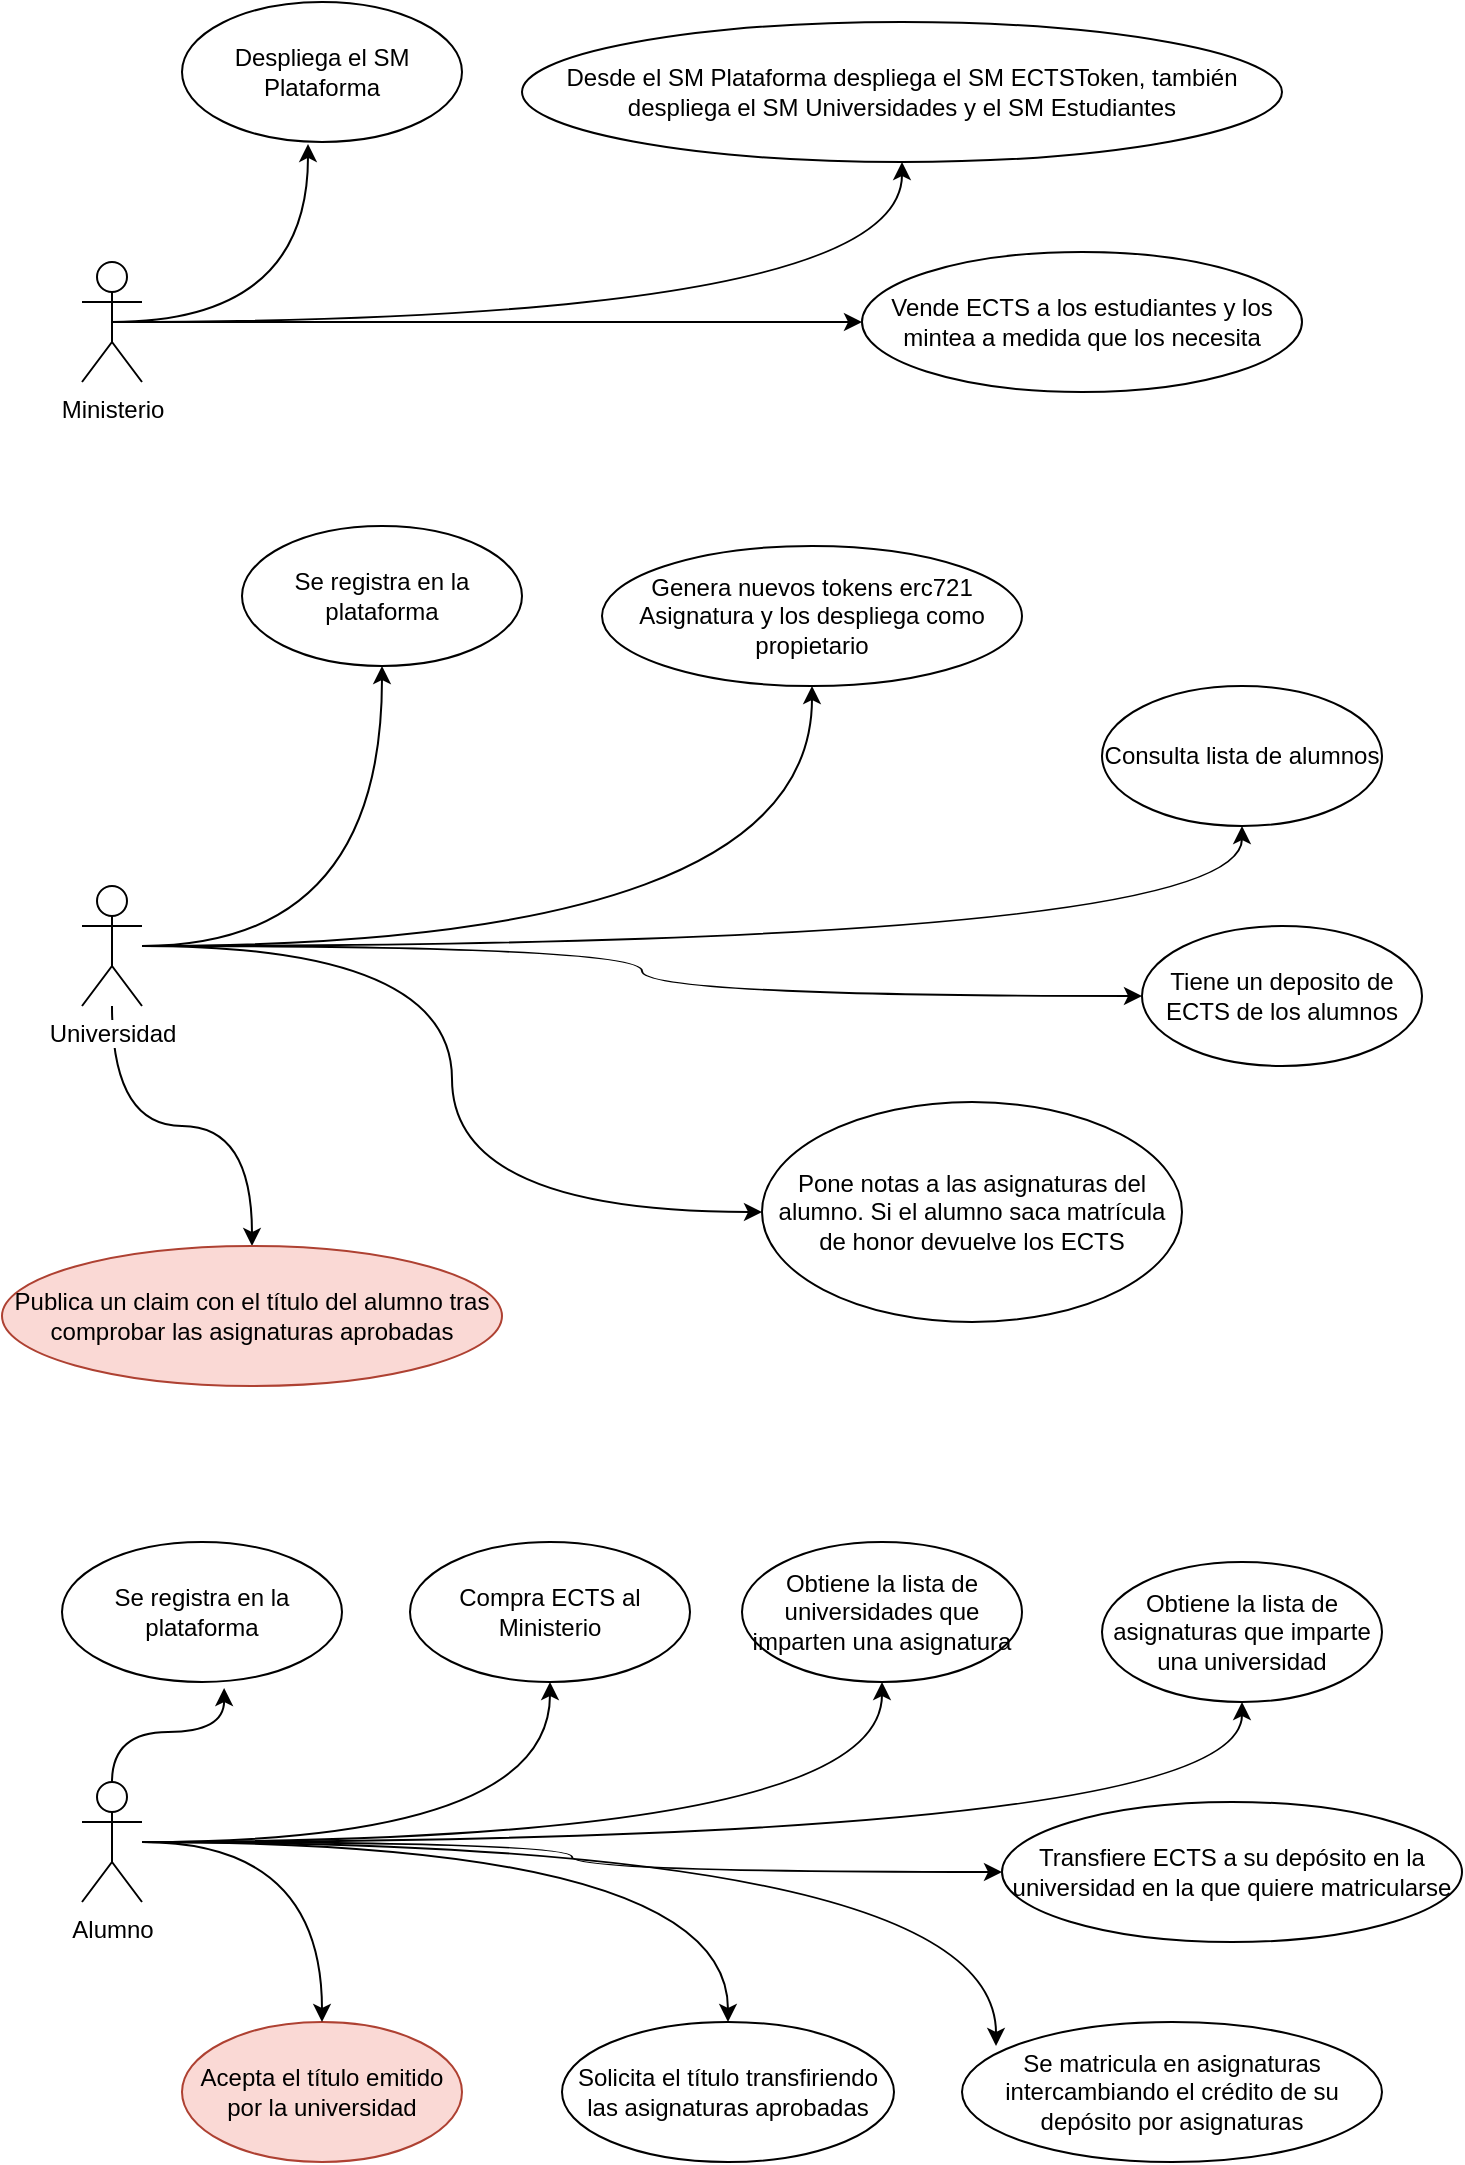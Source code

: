 <mxfile version="12.7.9" type="device"><diagram id="lj1SBQl5ouQlzSMjj6Mi" name="Page-1"><mxGraphModel dx="1013" dy="557" grid="1" gridSize="10" guides="1" tooltips="1" connect="1" arrows="1" fold="1" page="1" pageScale="1" pageWidth="827" pageHeight="1169" math="0" shadow="0"><root><mxCell id="0"/><mxCell id="1" parent="0"/><mxCell id="6l5HC6_5bmackoMxipXx-27" style="edgeStyle=orthogonalEdgeStyle;curved=1;rounded=0;orthogonalLoop=1;jettySize=auto;html=1;" parent="1" target="6l5HC6_5bmackoMxipXx-9" edge="1"><mxGeometry relative="1" as="geometry"><mxPoint x="140" y="502" as="sourcePoint"/></mxGeometry></mxCell><mxCell id="Hlv7aWzD6MhGdIuVfXRH-1" style="edgeStyle=orthogonalEdgeStyle;curved=1;rounded=0;orthogonalLoop=1;jettySize=auto;html=1;entryX=0;entryY=0.5;entryDx=0;entryDy=0;" parent="1" source="6l5HC6_5bmackoMxipXx-1" target="6l5HC6_5bmackoMxipXx-6" edge="1"><mxGeometry relative="1" as="geometry"/></mxCell><mxCell id="6l5HC6_5bmackoMxipXx-1" value="Ministerio" style="shape=umlActor;verticalLabelPosition=bottom;labelBackgroundColor=#ffffff;verticalAlign=top;html=1;" parent="1" vertex="1"><mxGeometry x="110" y="160" width="30" height="60" as="geometry"/></mxCell><mxCell id="6l5HC6_5bmackoMxipXx-4" value="Despliega el SM Plataforma" style="ellipse;whiteSpace=wrap;html=1;" parent="1" vertex="1"><mxGeometry x="160" y="30" width="140" height="70" as="geometry"/></mxCell><mxCell id="6l5HC6_5bmackoMxipXx-5" value="Desde el SM Plataforma despliega el SM ECTSToken, también despliega el SM Universidades y el SM Estudiantes" style="ellipse;whiteSpace=wrap;html=1;" parent="1" vertex="1"><mxGeometry x="330" y="40" width="380" height="70" as="geometry"/></mxCell><mxCell id="6l5HC6_5bmackoMxipXx-6" value="Vende ECTS a los estudiantes y los mintea a medida que los necesita" style="ellipse;whiteSpace=wrap;html=1;" parent="1" vertex="1"><mxGeometry x="500" y="155" width="220" height="70" as="geometry"/></mxCell><mxCell id="6l5HC6_5bmackoMxipXx-7" value="Compra ECTS al Ministerio" style="ellipse;whiteSpace=wrap;html=1;" parent="1" vertex="1"><mxGeometry x="274" y="800" width="140" height="70" as="geometry"/></mxCell><mxCell id="6l5HC6_5bmackoMxipXx-9" value="Genera nuevos tokens erc721 Asignatura y los despliega como propietario" style="ellipse;whiteSpace=wrap;html=1;" parent="1" vertex="1"><mxGeometry x="370" y="302" width="210" height="70" as="geometry"/></mxCell><mxCell id="6l5HC6_5bmackoMxipXx-51" style="edgeStyle=orthogonalEdgeStyle;curved=1;rounded=0;orthogonalLoop=1;jettySize=auto;html=1;entryX=0.5;entryY=1;entryDx=0;entryDy=0;" parent="1" source="6l5HC6_5bmackoMxipXx-10" target="6l5HC6_5bmackoMxipXx-11" edge="1"><mxGeometry relative="1" as="geometry"/></mxCell><mxCell id="6l5HC6_5bmackoMxipXx-54" style="edgeStyle=orthogonalEdgeStyle;curved=1;rounded=0;orthogonalLoop=1;jettySize=auto;html=1;entryX=0;entryY=0.5;entryDx=0;entryDy=0;" parent="1" source="6l5HC6_5bmackoMxipXx-10" target="6l5HC6_5bmackoMxipXx-14" edge="1"><mxGeometry relative="1" as="geometry"/></mxCell><mxCell id="6l5HC6_5bmackoMxipXx-55" style="edgeStyle=orthogonalEdgeStyle;curved=1;rounded=0;orthogonalLoop=1;jettySize=auto;html=1;entryX=0;entryY=0.5;entryDx=0;entryDy=0;" parent="1" source="6l5HC6_5bmackoMxipXx-10" target="6l5HC6_5bmackoMxipXx-13" edge="1"><mxGeometry relative="1" as="geometry"/></mxCell><mxCell id="6l5HC6_5bmackoMxipXx-57" style="edgeStyle=orthogonalEdgeStyle;curved=1;rounded=0;orthogonalLoop=1;jettySize=auto;html=1;" parent="1" source="6l5HC6_5bmackoMxipXx-10" target="6l5HC6_5bmackoMxipXx-49" edge="1"><mxGeometry relative="1" as="geometry"/></mxCell><mxCell id="Hlv7aWzD6MhGdIuVfXRH-8" style="edgeStyle=orthogonalEdgeStyle;curved=1;rounded=0;orthogonalLoop=1;jettySize=auto;html=1;entryX=0.5;entryY=1;entryDx=0;entryDy=0;" parent="1" source="6l5HC6_5bmackoMxipXx-10" target="6l5HC6_5bmackoMxipXx-29" edge="1"><mxGeometry relative="1" as="geometry"/></mxCell><mxCell id="6l5HC6_5bmackoMxipXx-10" value="Universidad" style="shape=umlActor;verticalLabelPosition=bottom;labelBackgroundColor=#ffffff;verticalAlign=top;html=1;" parent="1" vertex="1"><mxGeometry x="110" y="472" width="30" height="60" as="geometry"/></mxCell><mxCell id="6l5HC6_5bmackoMxipXx-11" value="Se registra en la plataforma" style="ellipse;whiteSpace=wrap;html=1;" parent="1" vertex="1"><mxGeometry x="190" y="292" width="140" height="70" as="geometry"/></mxCell><mxCell id="6l5HC6_5bmackoMxipXx-13" value="Pone notas a las asignaturas del alumno. Si el alumno saca matrícula de honor devuelve los ECTS" style="ellipse;whiteSpace=wrap;html=1;" parent="1" vertex="1"><mxGeometry x="450" y="580" width="210" height="110" as="geometry"/></mxCell><mxCell id="6l5HC6_5bmackoMxipXx-14" value="Tiene un deposito de ECTS de los alumnos" style="ellipse;whiteSpace=wrap;html=1;" parent="1" vertex="1"><mxGeometry x="640" y="492" width="140" height="70" as="geometry"/></mxCell><mxCell id="6l5HC6_5bmackoMxipXx-22" style="edgeStyle=orthogonalEdgeStyle;curved=1;rounded=0;orthogonalLoop=1;jettySize=auto;html=1;exitX=0.5;exitY=0.5;exitDx=0;exitDy=0;exitPerimeter=0;entryX=0.45;entryY=1.014;entryDx=0;entryDy=0;entryPerimeter=0;" parent="1" source="6l5HC6_5bmackoMxipXx-1" target="6l5HC6_5bmackoMxipXx-4" edge="1"><mxGeometry relative="1" as="geometry"><mxPoint x="135" y="200" as="sourcePoint"/><mxPoint x="530" y="119.98" as="targetPoint"/></mxGeometry></mxCell><mxCell id="6l5HC6_5bmackoMxipXx-23" style="edgeStyle=orthogonalEdgeStyle;rounded=0;orthogonalLoop=1;jettySize=auto;html=1;exitX=0.5;exitY=0.5;exitDx=0;exitDy=0;exitPerimeter=0;curved=1;" parent="1" source="6l5HC6_5bmackoMxipXx-1" target="6l5HC6_5bmackoMxipXx-5" edge="1"><mxGeometry relative="1" as="geometry"><mxPoint x="145" y="210" as="sourcePoint"/><mxPoint x="430" y="190" as="targetPoint"/></mxGeometry></mxCell><mxCell id="6l5HC6_5bmackoMxipXx-29" value="Consulta lista de alumnos" style="ellipse;whiteSpace=wrap;html=1;" parent="1" vertex="1"><mxGeometry x="620" y="372" width="140" height="70" as="geometry"/></mxCell><mxCell id="6l5HC6_5bmackoMxipXx-32" value="Obtiene la lista de universidades que imparten una asignatura" style="ellipse;whiteSpace=wrap;html=1;" parent="1" vertex="1"><mxGeometry x="440" y="800" width="140" height="70" as="geometry"/></mxCell><mxCell id="6l5HC6_5bmackoMxipXx-33" value="Obtiene la lista de asignaturas que imparte una universidad" style="ellipse;whiteSpace=wrap;html=1;" parent="1" vertex="1"><mxGeometry x="620" y="810" width="140" height="70" as="geometry"/></mxCell><mxCell id="6l5HC6_5bmackoMxipXx-35" value="Solicita el título transfiriendo las asignaturas aprobadas" style="ellipse;whiteSpace=wrap;html=1;" parent="1" vertex="1"><mxGeometry x="350" y="1040" width="166" height="70" as="geometry"/></mxCell><mxCell id="6l5HC6_5bmackoMxipXx-36" value="Acepta el título emitido por la universidad" style="ellipse;whiteSpace=wrap;html=1;fillColor=#fad9d5;strokeColor=#ae4132;" parent="1" vertex="1"><mxGeometry x="160" y="1040" width="140" height="70" as="geometry"/></mxCell><mxCell id="6l5HC6_5bmackoMxipXx-43" style="edgeStyle=orthogonalEdgeStyle;curved=1;rounded=0;orthogonalLoop=1;jettySize=auto;html=1;" parent="1" source="6l5HC6_5bmackoMxipXx-37" target="6l5HC6_5bmackoMxipXx-32" edge="1"><mxGeometry relative="1" as="geometry"/></mxCell><mxCell id="6l5HC6_5bmackoMxipXx-45" style="edgeStyle=orthogonalEdgeStyle;curved=1;rounded=0;orthogonalLoop=1;jettySize=auto;html=1;" parent="1" source="6l5HC6_5bmackoMxipXx-37" target="6l5HC6_5bmackoMxipXx-35" edge="1"><mxGeometry relative="1" as="geometry"/></mxCell><mxCell id="6l5HC6_5bmackoMxipXx-46" style="edgeStyle=orthogonalEdgeStyle;curved=1;rounded=0;orthogonalLoop=1;jettySize=auto;html=1;" parent="1" source="6l5HC6_5bmackoMxipXx-37" target="6l5HC6_5bmackoMxipXx-36" edge="1"><mxGeometry relative="1" as="geometry"/></mxCell><mxCell id="6l5HC6_5bmackoMxipXx-48" style="edgeStyle=orthogonalEdgeStyle;curved=1;rounded=0;orthogonalLoop=1;jettySize=auto;html=1;entryX=0.579;entryY=1.043;entryDx=0;entryDy=0;entryPerimeter=0;" parent="1" source="6l5HC6_5bmackoMxipXx-37" target="6l5HC6_5bmackoMxipXx-47" edge="1"><mxGeometry relative="1" as="geometry"/></mxCell><mxCell id="Hlv7aWzD6MhGdIuVfXRH-3" style="edgeStyle=orthogonalEdgeStyle;curved=1;rounded=0;orthogonalLoop=1;jettySize=auto;html=1;entryX=0.081;entryY=0.171;entryDx=0;entryDy=0;entryPerimeter=0;" parent="1" source="6l5HC6_5bmackoMxipXx-37" target="Hlv7aWzD6MhGdIuVfXRH-2" edge="1"><mxGeometry relative="1" as="geometry"/></mxCell><mxCell id="Hlv7aWzD6MhGdIuVfXRH-4" style="edgeStyle=orthogonalEdgeStyle;curved=1;rounded=0;orthogonalLoop=1;jettySize=auto;html=1;" parent="1" source="6l5HC6_5bmackoMxipXx-37" target="6l5HC6_5bmackoMxipXx-33" edge="1"><mxGeometry relative="1" as="geometry"/></mxCell><mxCell id="Hlv7aWzD6MhGdIuVfXRH-6" style="edgeStyle=orthogonalEdgeStyle;curved=1;rounded=0;orthogonalLoop=1;jettySize=auto;html=1;" parent="1" source="6l5HC6_5bmackoMxipXx-37" target="6l5HC6_5bmackoMxipXx-7" edge="1"><mxGeometry relative="1" as="geometry"/></mxCell><mxCell id="Hlv7aWzD6MhGdIuVfXRH-7" style="edgeStyle=orthogonalEdgeStyle;curved=1;rounded=0;orthogonalLoop=1;jettySize=auto;html=1;entryX=0;entryY=0.5;entryDx=0;entryDy=0;" parent="1" source="6l5HC6_5bmackoMxipXx-37" target="6l5HC6_5bmackoMxipXx-31" edge="1"><mxGeometry relative="1" as="geometry"/></mxCell><mxCell id="6l5HC6_5bmackoMxipXx-37" value="Alumno" style="shape=umlActor;verticalLabelPosition=bottom;labelBackgroundColor=#ffffff;verticalAlign=top;html=1;" parent="1" vertex="1"><mxGeometry x="110" y="920" width="30" height="60" as="geometry"/></mxCell><mxCell id="6l5HC6_5bmackoMxipXx-47" value="Se registra en la plataforma" style="ellipse;whiteSpace=wrap;html=1;" parent="1" vertex="1"><mxGeometry x="100" y="800" width="140" height="70" as="geometry"/></mxCell><mxCell id="6l5HC6_5bmackoMxipXx-49" value="Publica un claim con el título del alumno tras comprobar las asignaturas aprobadas" style="ellipse;whiteSpace=wrap;html=1;fillColor=#fad9d5;strokeColor=#ae4132;" parent="1" vertex="1"><mxGeometry x="70" y="652" width="250" height="70" as="geometry"/></mxCell><mxCell id="Hlv7aWzD6MhGdIuVfXRH-2" value="Se matricula en asignaturas intercambiando el crédito de su depósito por asignaturas" style="ellipse;whiteSpace=wrap;html=1;" parent="1" vertex="1"><mxGeometry x="550" y="1040" width="210" height="70" as="geometry"/></mxCell><mxCell id="6l5HC6_5bmackoMxipXx-31" value="Transfiere ECTS a su depósito en la universidad en la que quiere matricularse" style="ellipse;whiteSpace=wrap;html=1;" parent="1" vertex="1"><mxGeometry x="570" y="930" width="230" height="70" as="geometry"/></mxCell></root></mxGraphModel></diagram></mxfile>